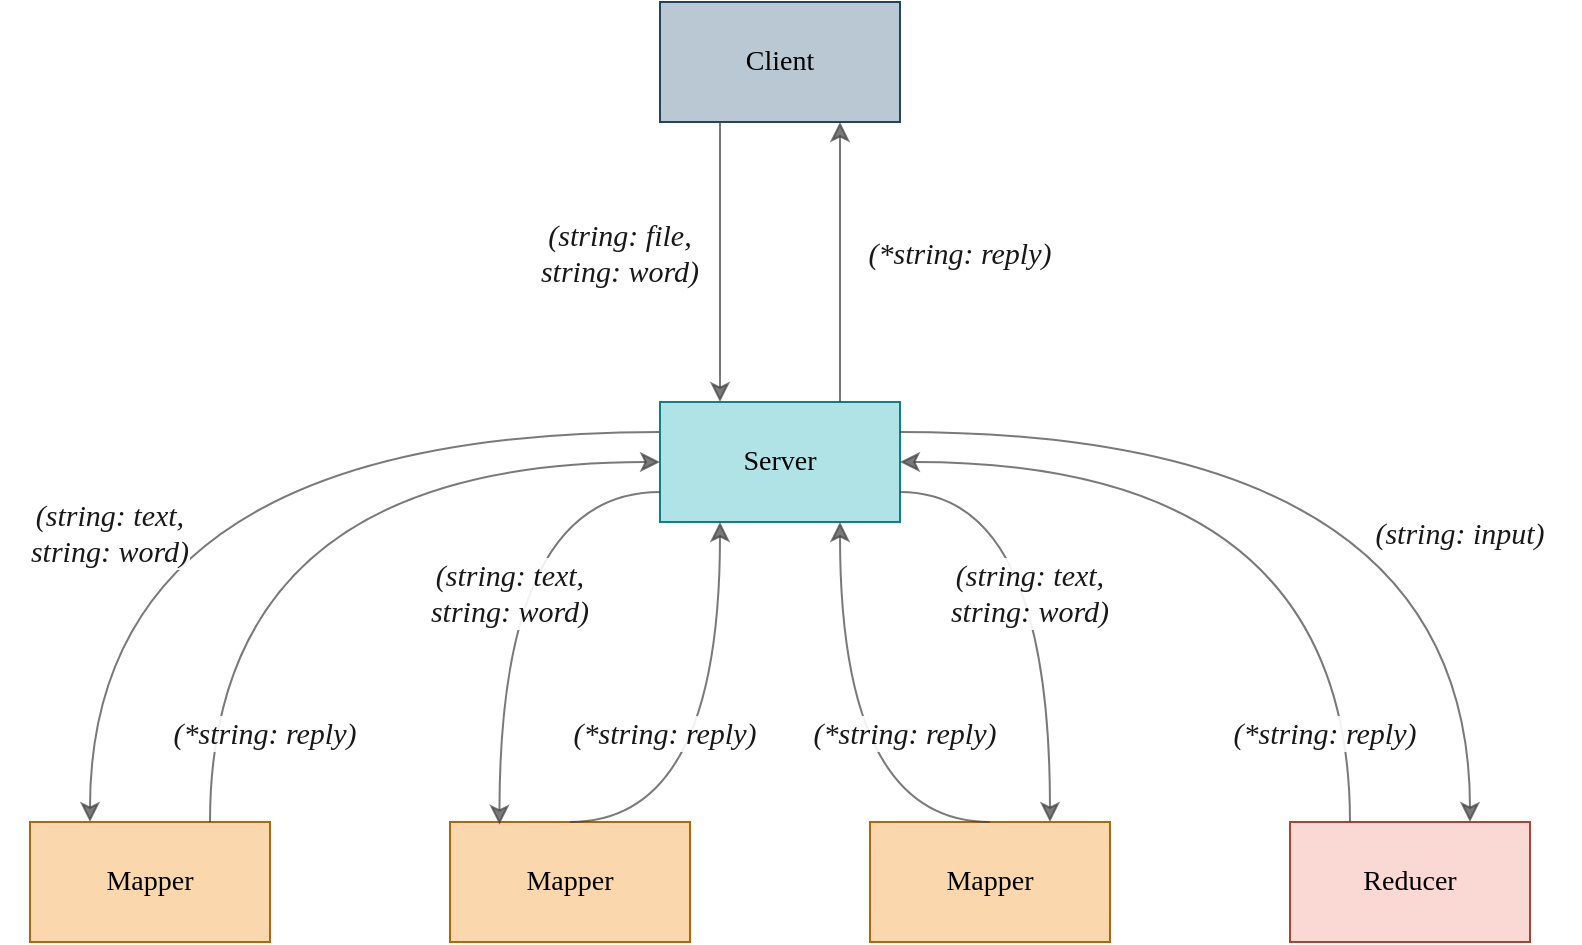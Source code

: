 <mxfile version="15.9.4" type="device"><diagram id="x8AIyj4g5XUkmQU1fC_B" name="Page-1"><mxGraphModel dx="1372" dy="772" grid="1" gridSize="10" guides="1" tooltips="1" connect="1" arrows="1" fold="1" page="1" pageScale="1" pageWidth="1100" pageHeight="850" math="0" shadow="0"><root><mxCell id="0"/><mxCell id="1" parent="0"/><mxCell id="bTIHPHooswxpAIa_kB4--12" value="" style="endArrow=classic;html=1;exitX=0;exitY=0.25;exitDx=0;exitDy=0;entryX=0.25;entryY=0;entryDx=0;entryDy=0;curved=1;labelBorderColor=none;verticalAlign=middle;strokeColor=#404040;strokeWidth=1;shadow=0;sketch=0;endSize=7;startSize=6;opacity=70;" edge="1" parent="1" source="bTIHPHooswxpAIa_kB4--2" target="bTIHPHooswxpAIa_kB4--6"><mxGeometry width="50" height="50" relative="1" as="geometry"><mxPoint x="220" y="320" as="sourcePoint"/><mxPoint x="220" y="460" as="targetPoint"/><Array as="points"><mxPoint x="205" y="265"/></Array></mxGeometry></mxCell><mxCell id="bTIHPHooswxpAIa_kB4--1" value="Client" style="rounded=0;fillColor=#bac8d3;strokeColor=#23445d;fontFamily=Georgia;labelBackgroundColor=none;labelBorderColor=none;fontStyle=0;fontSize=14;whiteSpace=wrap;html=1;spacing=2;horizontal=1;verticalAlign=middle;" vertex="1" parent="1"><mxGeometry x="490" y="50" width="120" height="60" as="geometry"/></mxCell><mxCell id="bTIHPHooswxpAIa_kB4--2" value="Server" style="rounded=0;fillColor=#b0e3e6;strokeColor=#0e8088;fontFamily=Georgia;labelBackgroundColor=none;labelBorderColor=none;fontStyle=0;fontSize=14;whiteSpace=wrap;html=1;spacing=2;horizontal=1;verticalAlign=middle;" vertex="1" parent="1"><mxGeometry x="490" y="250" width="120" height="60" as="geometry"/></mxCell><mxCell id="bTIHPHooswxpAIa_kB4--3" value="Mapper" style="rounded=0;fillColor=#fad7ac;strokeColor=#b46504;fontFamily=Georgia;labelBackgroundColor=none;labelBorderColor=none;fontStyle=0;fontSize=14;whiteSpace=wrap;html=1;spacing=2;horizontal=1;verticalAlign=middle;" vertex="1" parent="1"><mxGeometry x="595" y="460" width="120" height="60" as="geometry"/></mxCell><mxCell id="bTIHPHooswxpAIa_kB4--4" value="Reducer" style="rounded=0;fillColor=#fad9d5;strokeColor=#ae4132;fontFamily=Georgia;labelBackgroundColor=none;labelBorderColor=none;fontStyle=0;fontSize=14;whiteSpace=wrap;html=1;spacing=2;horizontal=1;verticalAlign=middle;" vertex="1" parent="1"><mxGeometry x="805" y="460" width="120" height="60" as="geometry"/></mxCell><mxCell id="bTIHPHooswxpAIa_kB4--5" value="Mapper" style="rounded=0;fillColor=#fad7ac;strokeColor=#b46504;fontFamily=Georgia;labelBackgroundColor=none;labelBorderColor=none;fontStyle=0;fontSize=14;whiteSpace=wrap;html=1;spacing=2;horizontal=1;verticalAlign=middle;" vertex="1" parent="1"><mxGeometry x="385" y="460" width="120" height="60" as="geometry"/></mxCell><mxCell id="bTIHPHooswxpAIa_kB4--6" value="Mapper" style="rounded=0;fillColor=#fad7ac;strokeColor=#b46504;fontFamily=Georgia;labelBackgroundColor=none;labelBorderColor=none;fontStyle=0;fontSize=14;whiteSpace=wrap;html=1;spacing=2;horizontal=1;verticalAlign=middle;" vertex="1" parent="1"><mxGeometry x="175" y="460" width="120" height="60" as="geometry"/></mxCell><mxCell id="bTIHPHooswxpAIa_kB4--9" value="" style="endArrow=classic;html=1;curved=1;strokeColor=#404040;strokeWidth=1;shadow=0;sketch=0;endSize=7;startSize=6;opacity=70;" edge="1" parent="1"><mxGeometry width="50" height="50" relative="1" as="geometry"><mxPoint x="520" y="110" as="sourcePoint"/><mxPoint x="520" y="250" as="targetPoint"/></mxGeometry></mxCell><mxCell id="bTIHPHooswxpAIa_kB4--10" value="" style="endArrow=classic;html=1;curved=1;exitX=0.75;exitY=0;exitDx=0;exitDy=0;strokeColor=#404040;strokeWidth=1;shadow=0;sketch=0;endSize=7;startSize=6;opacity=70;" edge="1" parent="1" source="bTIHPHooswxpAIa_kB4--2"><mxGeometry width="50" height="50" relative="1" as="geometry"><mxPoint x="580" y="210" as="sourcePoint"/><mxPoint x="580" y="110" as="targetPoint"/></mxGeometry></mxCell><mxCell id="bTIHPHooswxpAIa_kB4--11" value="" style="endArrow=classic;html=1;exitX=0;exitY=0.5;exitDx=0;exitDy=0;strokeColor=none;rounded=0;" edge="1" parent="1" source="bTIHPHooswxpAIa_kB4--2"><mxGeometry width="50" height="50" relative="1" as="geometry"><mxPoint x="210" y="320" as="sourcePoint"/><mxPoint x="210" y="460" as="targetPoint"/><Array as="points"><mxPoint x="200" y="280"/></Array></mxGeometry></mxCell><mxCell id="bTIHPHooswxpAIa_kB4--13" value="" style="endArrow=classic;html=1;exitX=0.75;exitY=0;exitDx=0;exitDy=0;entryX=0;entryY=0.5;entryDx=0;entryDy=0;curved=1;strokeColor=#404040;strokeWidth=1;shadow=0;sketch=0;endSize=7;startSize=6;opacity=70;" edge="1" parent="1" source="bTIHPHooswxpAIa_kB4--6" target="bTIHPHooswxpAIa_kB4--2"><mxGeometry width="50" height="50" relative="1" as="geometry"><mxPoint x="510" y="390" as="sourcePoint"/><mxPoint x="560" y="340" as="targetPoint"/><Array as="points"><mxPoint x="265" y="280"/></Array></mxGeometry></mxCell><mxCell id="bTIHPHooswxpAIa_kB4--14" value="" style="endArrow=classic;html=1;exitX=0.5;exitY=0;exitDx=0;exitDy=0;curved=1;strokeColor=#404040;strokeWidth=1;shadow=0;sketch=0;endSize=7;startSize=6;opacity=70;" edge="1" parent="1" source="bTIHPHooswxpAIa_kB4--5"><mxGeometry width="50" height="50" relative="1" as="geometry"><mxPoint x="500" y="390" as="sourcePoint"/><mxPoint x="520" y="310" as="targetPoint"/><Array as="points"><mxPoint x="520" y="460"/></Array></mxGeometry></mxCell><mxCell id="bTIHPHooswxpAIa_kB4--15" value="" style="endArrow=classic;html=1;entryX=0.206;entryY=0.022;entryDx=0;entryDy=0;entryPerimeter=0;exitX=0;exitY=0.75;exitDx=0;exitDy=0;curved=1;strokeColor=#404040;strokeWidth=1;shadow=0;sketch=0;endSize=7;startSize=6;opacity=70;" edge="1" parent="1" source="bTIHPHooswxpAIa_kB4--2" target="bTIHPHooswxpAIa_kB4--5"><mxGeometry width="50" height="50" relative="1" as="geometry"><mxPoint x="430.0" y="320.0" as="sourcePoint"/><mxPoint x="430.0" y="460.0" as="targetPoint"/><Array as="points"><mxPoint x="410" y="295"/></Array></mxGeometry></mxCell><mxCell id="bTIHPHooswxpAIa_kB4--20" value="" style="endArrow=classic;html=1;labelBorderColor=none;exitX=1;exitY=0.25;exitDx=0;exitDy=0;entryX=0.75;entryY=0;entryDx=0;entryDy=0;curved=1;strokeColor=#404040;strokeWidth=1;shadow=0;sketch=0;endSize=7;startSize=6;opacity=70;" edge="1" parent="1" source="bTIHPHooswxpAIa_kB4--2" target="bTIHPHooswxpAIa_kB4--4"><mxGeometry width="50" height="50" relative="1" as="geometry"><mxPoint x="650" y="280" as="sourcePoint"/><mxPoint x="700" y="230" as="targetPoint"/><Array as="points"><mxPoint x="895" y="265"/></Array></mxGeometry></mxCell><mxCell id="bTIHPHooswxpAIa_kB4--21" value="" style="endArrow=classic;html=1;labelBorderColor=none;entryX=1;entryY=0.5;entryDx=0;entryDy=0;exitX=0.25;exitY=0;exitDx=0;exitDy=0;curved=1;strokeColor=#404040;strokeWidth=1;shadow=0;sketch=0;endSize=7;startSize=6;opacity=70;" edge="1" parent="1" source="bTIHPHooswxpAIa_kB4--4" target="bTIHPHooswxpAIa_kB4--2"><mxGeometry width="50" height="50" relative="1" as="geometry"><mxPoint x="730" y="390" as="sourcePoint"/><mxPoint x="780" y="340" as="targetPoint"/><Array as="points"><mxPoint x="835" y="280"/></Array></mxGeometry></mxCell><mxCell id="bTIHPHooswxpAIa_kB4--22" value="" style="endArrow=classic;html=1;labelBorderColor=none;entryX=0.75;entryY=1;entryDx=0;entryDy=0;exitX=0.5;exitY=0;exitDx=0;exitDy=0;curved=1;strokeColor=#404040;strokeWidth=1;shadow=0;sketch=0;endSize=7;startSize=6;opacity=70;" edge="1" parent="1" source="bTIHPHooswxpAIa_kB4--3" target="bTIHPHooswxpAIa_kB4--2"><mxGeometry width="50" height="50" relative="1" as="geometry"><mxPoint x="610" y="410" as="sourcePoint"/><mxPoint x="660" y="360" as="targetPoint"/><Array as="points"><mxPoint x="580" y="460"/></Array></mxGeometry></mxCell><mxCell id="bTIHPHooswxpAIa_kB4--23" value="" style="endArrow=classic;html=1;labelBorderColor=none;exitX=1;exitY=0.75;exitDx=0;exitDy=0;entryX=0.75;entryY=0;entryDx=0;entryDy=0;curved=1;strokeColor=#404040;strokeWidth=1;shadow=0;sketch=0;endSize=7;startSize=6;opacity=70;" edge="1" parent="1" source="bTIHPHooswxpAIa_kB4--2" target="bTIHPHooswxpAIa_kB4--3"><mxGeometry width="50" height="50" relative="1" as="geometry"><mxPoint x="610" y="380" as="sourcePoint"/><mxPoint x="660" y="330" as="targetPoint"/><Array as="points"><mxPoint x="685" y="295"/></Array></mxGeometry></mxCell><mxCell id="bTIHPHooswxpAIa_kB4--24" value="&lt;div&gt;(string: file, &lt;br&gt;&lt;/div&gt;&lt;div&gt;string: word)&lt;/div&gt;" style="text;html=1;strokeColor=none;fillColor=none;align=center;verticalAlign=middle;whiteSpace=wrap;rounded=0;labelBackgroundColor=default;labelBorderColor=none;fontFamily=Georgia;fontSize=15;fontStyle=2;fontColor=default;textOpacity=90;" vertex="1" parent="1"><mxGeometry x="420" y="160" width="100" height="30" as="geometry"/></mxCell><mxCell id="bTIHPHooswxpAIa_kB4--25" value="(*string: reply)" style="text;html=1;strokeColor=none;fillColor=none;align=center;verticalAlign=middle;whiteSpace=wrap;rounded=0;labelBackgroundColor=default;labelBorderColor=none;fontFamily=Georgia;fontSize=15;fontStyle=2;fontColor=default;textOpacity=90;" vertex="1" parent="1"><mxGeometry x="565" y="160" width="150" height="30" as="geometry"/></mxCell><mxCell id="bTIHPHooswxpAIa_kB4--29" value="(*string: reply)" style="text;html=1;strokeColor=none;fillColor=none;align=center;verticalAlign=middle;whiteSpace=wrap;rounded=0;labelBackgroundColor=default;labelBorderColor=none;fontFamily=Georgia;fontSize=15;fontStyle=2;fontColor=default;textOpacity=90;" vertex="1" parent="1"><mxGeometry x="560" y="400" width="105" height="30" as="geometry"/></mxCell><mxCell id="bTIHPHooswxpAIa_kB4--34" value="(*string: reply)" style="text;html=1;strokeColor=none;fillColor=none;align=center;verticalAlign=middle;whiteSpace=wrap;rounded=0;labelBackgroundColor=default;labelBorderColor=none;fontFamily=Georgia;fontSize=15;fontStyle=2;fontColor=default;textOpacity=90;" vertex="1" parent="1"><mxGeometry x="440" y="400" width="105" height="30" as="geometry"/></mxCell><mxCell id="bTIHPHooswxpAIa_kB4--35" value="(*string: reply)" style="text;html=1;strokeColor=none;fillColor=none;align=center;verticalAlign=middle;whiteSpace=wrap;rounded=0;labelBackgroundColor=default;labelBorderColor=none;fontFamily=Georgia;fontSize=15;fontStyle=2;fontColor=default;textOpacity=90;" vertex="1" parent="1"><mxGeometry x="770" y="400" width="105" height="30" as="geometry"/></mxCell><mxCell id="bTIHPHooswxpAIa_kB4--36" value="(*string: reply)" style="text;html=1;strokeColor=none;fillColor=none;align=center;verticalAlign=middle;whiteSpace=wrap;rounded=0;labelBackgroundColor=default;labelBorderColor=none;fontFamily=Georgia;fontSize=15;fontStyle=2;fontColor=default;textOpacity=90;" vertex="1" parent="1"><mxGeometry x="240" y="400" width="105" height="30" as="geometry"/></mxCell><mxCell id="bTIHPHooswxpAIa_kB4--38" value="&lt;div&gt;(string: text, &lt;br&gt;&lt;/div&gt;&lt;div&gt;string: word)&lt;/div&gt;" style="text;html=1;strokeColor=none;fillColor=none;align=center;verticalAlign=middle;whiteSpace=wrap;rounded=0;labelBackgroundColor=default;labelBorderColor=none;fontFamily=Georgia;fontSize=15;fontStyle=2;fontColor=default;textOpacity=90;" vertex="1" parent="1"><mxGeometry x="160" y="300" width="110" height="30" as="geometry"/></mxCell><mxCell id="bTIHPHooswxpAIa_kB4--39" value="(string: input)" style="text;html=1;strokeColor=none;fillColor=none;align=center;verticalAlign=middle;whiteSpace=wrap;rounded=0;labelBackgroundColor=default;labelBorderColor=none;fontFamily=Georgia;fontSize=15;fontStyle=2;fontColor=default;textOpacity=90;" vertex="1" parent="1"><mxGeometry x="830" y="300" width="120" height="30" as="geometry"/></mxCell><mxCell id="bTIHPHooswxpAIa_kB4--40" value="&lt;div&gt;(string: text, &lt;br&gt;&lt;/div&gt;&lt;div&gt;string: word)&lt;/div&gt;" style="text;html=1;strokeColor=none;fillColor=none;align=center;verticalAlign=middle;whiteSpace=wrap;rounded=0;labelBackgroundColor=default;labelBorderColor=none;fontFamily=Georgia;fontSize=15;fontStyle=2;fontColor=default;textOpacity=90;" vertex="1" parent="1"><mxGeometry x="360" y="330" width="110" height="30" as="geometry"/></mxCell><mxCell id="bTIHPHooswxpAIa_kB4--41" value="&lt;div&gt;(string: text, &lt;br&gt;&lt;/div&gt;&lt;div&gt;string: word)&lt;/div&gt;" style="text;html=1;strokeColor=none;fillColor=none;align=center;verticalAlign=middle;whiteSpace=wrap;rounded=0;labelBackgroundColor=default;labelBorderColor=none;fontFamily=Georgia;fontSize=15;fontStyle=2;fontColor=default;textOpacity=90;" vertex="1" parent="1"><mxGeometry x="620" y="330" width="110" height="30" as="geometry"/></mxCell></root></mxGraphModel></diagram></mxfile>